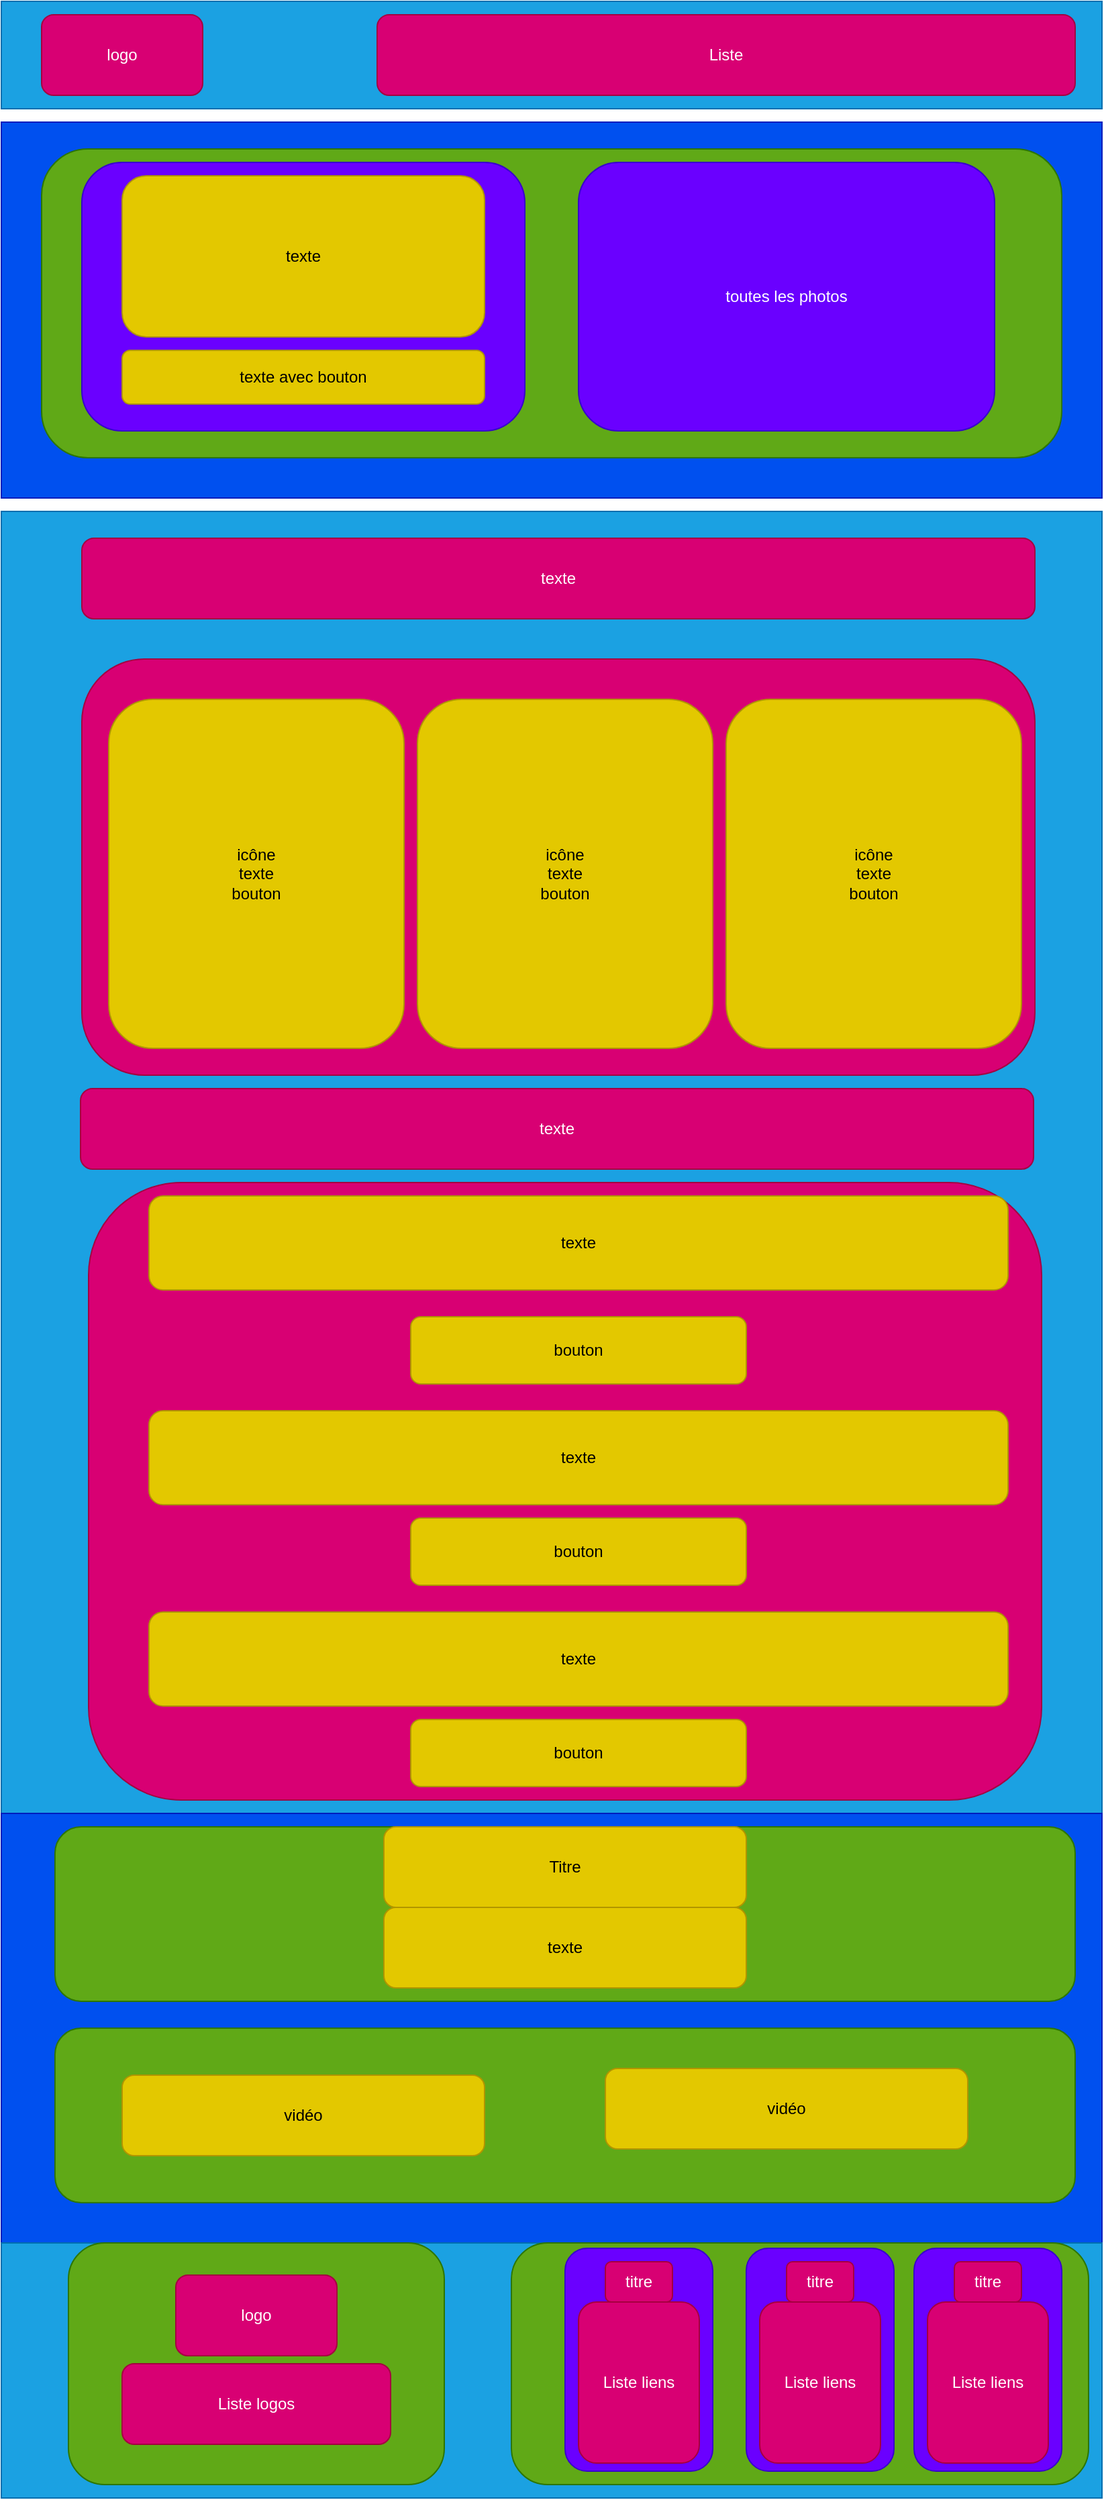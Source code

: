 <mxfile>
    <diagram id="v6DYWJGNMLBrIQO7jtL8" name="Accueil">
        <mxGraphModel dx="1130" dy="771" grid="1" gridSize="10" guides="1" tooltips="1" connect="1" arrows="1" fold="1" page="1" pageScale="1" pageWidth="827" pageHeight="1169" math="0" shadow="0">
            <root>
                <mxCell id="0"/>
                <mxCell id="1" parent="0"/>
                <mxCell id="2" value="" style="rounded=0;whiteSpace=wrap;html=1;fillColor=#1ba1e2;fontColor=#ffffff;strokeColor=#006EAF;" parent="1" vertex="1">
                    <mxGeometry width="820" height="80" as="geometry"/>
                </mxCell>
                <mxCell id="3" value="logo" style="rounded=1;whiteSpace=wrap;html=1;fillColor=#d80073;fontColor=#ffffff;strokeColor=#A50040;" parent="1" vertex="1">
                    <mxGeometry x="30" y="10" width="120" height="60" as="geometry"/>
                </mxCell>
                <mxCell id="4" value="Liste" style="rounded=1;whiteSpace=wrap;html=1;fillColor=#d80073;fontColor=#ffffff;strokeColor=#A50040;" parent="1" vertex="1">
                    <mxGeometry x="280" y="10" width="520" height="60" as="geometry"/>
                </mxCell>
                <mxCell id="5" value="" style="rounded=0;whiteSpace=wrap;html=1;fillColor=#0050ef;fontColor=#ffffff;strokeColor=#001DBC;" parent="1" vertex="1">
                    <mxGeometry y="90" width="820" height="280" as="geometry"/>
                </mxCell>
                <mxCell id="6" value="" style="rounded=1;whiteSpace=wrap;html=1;fillColor=#60a917;fontColor=#ffffff;strokeColor=#2D7600;" parent="1" vertex="1">
                    <mxGeometry x="30" y="110" width="760" height="230" as="geometry"/>
                </mxCell>
                <mxCell id="7" value="" style="rounded=1;whiteSpace=wrap;html=1;fillColor=#6a00ff;fontColor=#ffffff;strokeColor=#3700CC;" parent="1" vertex="1">
                    <mxGeometry x="60" y="120" width="330" height="200" as="geometry"/>
                </mxCell>
                <mxCell id="8" value="toutes les photos" style="rounded=1;whiteSpace=wrap;html=1;fillColor=#6a00ff;fontColor=#ffffff;strokeColor=#3700CC;" parent="1" vertex="1">
                    <mxGeometry x="430" y="120" width="310" height="200" as="geometry"/>
                </mxCell>
                <mxCell id="9" value="texte" style="rounded=1;whiteSpace=wrap;html=1;fillColor=#e3c800;fontColor=#000000;strokeColor=#B09500;" parent="1" vertex="1">
                    <mxGeometry x="90" y="130" width="270" height="120" as="geometry"/>
                </mxCell>
                <mxCell id="10" value="texte avec bouton" style="rounded=1;whiteSpace=wrap;html=1;fillColor=#e3c800;fontColor=#000000;strokeColor=#B09500;" parent="1" vertex="1">
                    <mxGeometry x="90" y="260" width="270" height="40" as="geometry"/>
                </mxCell>
                <mxCell id="11" value="" style="rounded=0;whiteSpace=wrap;html=1;fillColor=#1ba1e2;fontColor=#ffffff;strokeColor=#006EAF;" parent="1" vertex="1">
                    <mxGeometry y="380" width="820" height="970" as="geometry"/>
                </mxCell>
                <mxCell id="12" value="texte" style="rounded=1;whiteSpace=wrap;html=1;fillColor=#d80073;fontColor=#ffffff;strokeColor=#A50040;" parent="1" vertex="1">
                    <mxGeometry x="60" y="400" width="710" height="60" as="geometry"/>
                </mxCell>
                <mxCell id="13" value="" style="rounded=1;whiteSpace=wrap;html=1;fillColor=#d80073;fontColor=#ffffff;strokeColor=#A50040;" parent="1" vertex="1">
                    <mxGeometry x="60" y="490" width="710" height="310" as="geometry"/>
                </mxCell>
                <mxCell id="14" value="icône&lt;br&gt;texte&lt;br&gt;bouton" style="rounded=1;whiteSpace=wrap;html=1;fillColor=#e3c800;fontColor=#000000;strokeColor=#B09500;" parent="1" vertex="1">
                    <mxGeometry x="80" y="520" width="220" height="260" as="geometry"/>
                </mxCell>
                <mxCell id="15" value="icône&lt;br&gt;texte&lt;br&gt;bouton" style="rounded=1;whiteSpace=wrap;html=1;fillColor=#e3c800;fontColor=#000000;strokeColor=#B09500;" parent="1" vertex="1">
                    <mxGeometry x="310" y="520" width="220" height="260" as="geometry"/>
                </mxCell>
                <mxCell id="16" value="icône&lt;br&gt;texte&lt;br&gt;bouton" style="rounded=1;whiteSpace=wrap;html=1;fillColor=#e3c800;fontColor=#000000;strokeColor=#B09500;" parent="1" vertex="1">
                    <mxGeometry x="540" y="520" width="220" height="260" as="geometry"/>
                </mxCell>
                <mxCell id="17" value="texte" style="rounded=1;whiteSpace=wrap;html=1;fillColor=#d80073;fontColor=#ffffff;strokeColor=#A50040;" parent="1" vertex="1">
                    <mxGeometry x="59" y="810" width="710" height="60" as="geometry"/>
                </mxCell>
                <mxCell id="18" value="" style="rounded=1;whiteSpace=wrap;html=1;fillColor=#d80073;fontColor=#ffffff;strokeColor=#A50040;" parent="1" vertex="1">
                    <mxGeometry x="65" y="880" width="710" height="460" as="geometry"/>
                </mxCell>
                <mxCell id="19" value="texte" style="rounded=1;whiteSpace=wrap;html=1;fillColor=#e3c800;fontColor=#000000;strokeColor=#B09500;" parent="1" vertex="1">
                    <mxGeometry x="110" y="890" width="640" height="70" as="geometry"/>
                </mxCell>
                <mxCell id="20" value="texte" style="rounded=1;whiteSpace=wrap;html=1;fillColor=#e3c800;fontColor=#000000;strokeColor=#B09500;" parent="1" vertex="1">
                    <mxGeometry x="110" y="1050" width="640" height="70" as="geometry"/>
                </mxCell>
                <mxCell id="21" value="texte" style="rounded=1;whiteSpace=wrap;html=1;fillColor=#e3c800;fontColor=#000000;strokeColor=#B09500;" parent="1" vertex="1">
                    <mxGeometry x="110" y="1200" width="640" height="70" as="geometry"/>
                </mxCell>
                <mxCell id="22" value="bouton" style="rounded=1;whiteSpace=wrap;html=1;fillColor=#e3c800;fontColor=#000000;strokeColor=#B09500;" parent="1" vertex="1">
                    <mxGeometry x="305" y="980" width="250" height="50" as="geometry"/>
                </mxCell>
                <mxCell id="23" value="bouton" style="rounded=1;whiteSpace=wrap;html=1;fillColor=#e3c800;fontColor=#000000;strokeColor=#B09500;" parent="1" vertex="1">
                    <mxGeometry x="305" y="1130" width="250" height="50" as="geometry"/>
                </mxCell>
                <mxCell id="24" value="bouton" style="rounded=1;whiteSpace=wrap;html=1;fillColor=#e3c800;fontColor=#000000;strokeColor=#B09500;" parent="1" vertex="1">
                    <mxGeometry x="305" y="1280" width="250" height="50" as="geometry"/>
                </mxCell>
                <mxCell id="25" value="" style="rounded=0;whiteSpace=wrap;html=1;fillColor=#0050ef;fontColor=#ffffff;strokeColor=#001DBC;" parent="1" vertex="1">
                    <mxGeometry y="1350" width="820" height="320" as="geometry"/>
                </mxCell>
                <mxCell id="26" value="" style="rounded=1;whiteSpace=wrap;html=1;fillColor=#60a917;fontColor=#ffffff;strokeColor=#2D7600;" parent="1" vertex="1">
                    <mxGeometry x="40" y="1360" width="760" height="130" as="geometry"/>
                </mxCell>
                <mxCell id="27" value="" style="rounded=1;whiteSpace=wrap;html=1;fillColor=#60a917;fontColor=#ffffff;strokeColor=#2D7600;" parent="1" vertex="1">
                    <mxGeometry x="40" y="1510" width="760" height="130" as="geometry"/>
                </mxCell>
                <mxCell id="28" value="Titre" style="rounded=1;whiteSpace=wrap;html=1;fillColor=#e3c800;fontColor=#000000;strokeColor=#B09500;" parent="1" vertex="1">
                    <mxGeometry x="285" y="1360" width="270" height="60" as="geometry"/>
                </mxCell>
                <mxCell id="29" value="texte" style="rounded=1;whiteSpace=wrap;html=1;fillColor=#e3c800;fontColor=#000000;strokeColor=#B09500;" parent="1" vertex="1">
                    <mxGeometry x="285" y="1420" width="270" height="60" as="geometry"/>
                </mxCell>
                <mxCell id="30" value="vidéo" style="rounded=1;whiteSpace=wrap;html=1;fillColor=#e3c800;fontColor=#000000;strokeColor=#B09500;" parent="1" vertex="1">
                    <mxGeometry x="90" y="1545" width="270" height="60" as="geometry"/>
                </mxCell>
                <mxCell id="31" value="vidéo" style="rounded=1;whiteSpace=wrap;html=1;fillColor=#e3c800;fontColor=#000000;strokeColor=#B09500;" parent="1" vertex="1">
                    <mxGeometry x="450" y="1540" width="270" height="60" as="geometry"/>
                </mxCell>
                <mxCell id="32" value="" style="rounded=0;whiteSpace=wrap;html=1;fillColor=#1ba1e2;fontColor=#ffffff;strokeColor=#006EAF;" parent="1" vertex="1">
                    <mxGeometry y="1670" width="820" height="190" as="geometry"/>
                </mxCell>
                <mxCell id="35" value="" style="rounded=1;whiteSpace=wrap;html=1;fillColor=#60a917;fontColor=#ffffff;strokeColor=#2D7600;" parent="1" vertex="1">
                    <mxGeometry x="50" y="1670" width="280" height="180" as="geometry"/>
                </mxCell>
                <mxCell id="33" value="logo" style="rounded=1;whiteSpace=wrap;html=1;fillColor=#d80073;fontColor=#ffffff;strokeColor=#A50040;" parent="1" vertex="1">
                    <mxGeometry x="130" y="1694" width="120" height="60" as="geometry"/>
                </mxCell>
                <mxCell id="34" value="Liste logos" style="rounded=1;whiteSpace=wrap;html=1;fillColor=#d80073;fontColor=#ffffff;strokeColor=#A50040;" parent="1" vertex="1">
                    <mxGeometry x="90" y="1760" width="200" height="60" as="geometry"/>
                </mxCell>
                <mxCell id="36" value="" style="rounded=1;whiteSpace=wrap;html=1;fillColor=#60a917;fontColor=#ffffff;strokeColor=#2D7600;" parent="1" vertex="1">
                    <mxGeometry x="380" y="1670" width="430" height="180" as="geometry"/>
                </mxCell>
                <mxCell id="38" value="" style="rounded=1;whiteSpace=wrap;html=1;fillColor=#6a00ff;fontColor=#ffffff;strokeColor=#3700CC;" parent="1" vertex="1">
                    <mxGeometry x="420" y="1674" width="110" height="166" as="geometry"/>
                </mxCell>
                <mxCell id="39" value="" style="rounded=1;whiteSpace=wrap;html=1;fillColor=#6a00ff;fontColor=#ffffff;strokeColor=#3700CC;" parent="1" vertex="1">
                    <mxGeometry x="555" y="1674" width="110" height="166" as="geometry"/>
                </mxCell>
                <mxCell id="40" value="" style="rounded=1;whiteSpace=wrap;html=1;fillColor=#6a00ff;fontColor=#ffffff;strokeColor=#3700CC;" parent="1" vertex="1">
                    <mxGeometry x="680" y="1674" width="110" height="166" as="geometry"/>
                </mxCell>
                <mxCell id="37" value="Liste liens" style="rounded=1;whiteSpace=wrap;html=1;fillColor=#d80073;fontColor=#ffffff;strokeColor=#A50040;" parent="1" vertex="1">
                    <mxGeometry x="430" y="1714" width="90" height="120" as="geometry"/>
                </mxCell>
                <mxCell id="43" value="Liste liens" style="rounded=1;whiteSpace=wrap;html=1;fillColor=#d80073;fontColor=#ffffff;strokeColor=#A50040;" parent="1" vertex="1">
                    <mxGeometry x="565" y="1714" width="90" height="120" as="geometry"/>
                </mxCell>
                <mxCell id="44" value="Liste liens" style="rounded=1;whiteSpace=wrap;html=1;fillColor=#d80073;fontColor=#ffffff;strokeColor=#A50040;" parent="1" vertex="1">
                    <mxGeometry x="690" y="1714" width="90" height="120" as="geometry"/>
                </mxCell>
                <mxCell id="45" value="titre" style="rounded=1;whiteSpace=wrap;html=1;fillColor=#d80073;fontColor=#ffffff;strokeColor=#A50040;" parent="1" vertex="1">
                    <mxGeometry x="450" y="1684" width="50" height="30" as="geometry"/>
                </mxCell>
                <mxCell id="46" value="titre" style="rounded=1;whiteSpace=wrap;html=1;fillColor=#d80073;fontColor=#ffffff;strokeColor=#A50040;" parent="1" vertex="1">
                    <mxGeometry x="585" y="1684" width="50" height="30" as="geometry"/>
                </mxCell>
                <mxCell id="47" value="titre" style="rounded=1;whiteSpace=wrap;html=1;fillColor=#d80073;fontColor=#ffffff;strokeColor=#A50040;" parent="1" vertex="1">
                    <mxGeometry x="710" y="1684" width="50" height="30" as="geometry"/>
                </mxCell>
            </root>
        </mxGraphModel>
    </diagram>
    <diagram id="JCG9Lbrtd_qeirB5g8xi" name="contact">
        <mxGraphModel dx="1130" dy="771" grid="1" gridSize="10" guides="1" tooltips="1" connect="1" arrows="1" fold="1" page="1" pageScale="1" pageWidth="827" pageHeight="1169" math="0" shadow="0">
            <root>
                <mxCell id="KKmNOp9-TsKgPXmTpshJ-0"/>
                <mxCell id="KKmNOp9-TsKgPXmTpshJ-1" parent="KKmNOp9-TsKgPXmTpshJ-0"/>
                <mxCell id="wReXhWhOVf5C_ezKSa0O-0" value="" style="rounded=0;whiteSpace=wrap;html=1;fillColor=#1ba1e2;fontColor=#ffffff;strokeColor=#006EAF;" parent="KKmNOp9-TsKgPXmTpshJ-1" vertex="1">
                    <mxGeometry width="820" height="80" as="geometry"/>
                </mxCell>
                <mxCell id="wReXhWhOVf5C_ezKSa0O-1" value="logo" style="rounded=1;whiteSpace=wrap;html=1;fillColor=#d80073;fontColor=#ffffff;strokeColor=#A50040;" parent="KKmNOp9-TsKgPXmTpshJ-1" vertex="1">
                    <mxGeometry x="30" y="10" width="120" height="60" as="geometry"/>
                </mxCell>
                <mxCell id="wReXhWhOVf5C_ezKSa0O-2" value="Liste" style="rounded=1;whiteSpace=wrap;html=1;fillColor=#d80073;fontColor=#ffffff;strokeColor=#A50040;" parent="KKmNOp9-TsKgPXmTpshJ-1" vertex="1">
                    <mxGeometry x="280" y="10" width="520" height="60" as="geometry"/>
                </mxCell>
                <mxCell id="3jbmY2QdMBWQqRaBvWJJ-0" value="" style="rounded=0;whiteSpace=wrap;html=1;fillColor=#1ba1e2;fontColor=#ffffff;strokeColor=#006EAF;" parent="KKmNOp9-TsKgPXmTpshJ-1" vertex="1">
                    <mxGeometry y="1340" width="820" height="190" as="geometry"/>
                </mxCell>
                <mxCell id="3jbmY2QdMBWQqRaBvWJJ-1" value="" style="rounded=1;whiteSpace=wrap;html=1;fillColor=#60a917;fontColor=#ffffff;strokeColor=#2D7600;" parent="KKmNOp9-TsKgPXmTpshJ-1" vertex="1">
                    <mxGeometry x="50" y="1345" width="280" height="180" as="geometry"/>
                </mxCell>
                <mxCell id="3jbmY2QdMBWQqRaBvWJJ-2" value="logo" style="rounded=1;whiteSpace=wrap;html=1;fillColor=#d80073;fontColor=#ffffff;strokeColor=#A50040;" parent="KKmNOp9-TsKgPXmTpshJ-1" vertex="1">
                    <mxGeometry x="130" y="1369" width="120" height="60" as="geometry"/>
                </mxCell>
                <mxCell id="3jbmY2QdMBWQqRaBvWJJ-3" value="Liste logos" style="rounded=1;whiteSpace=wrap;html=1;fillColor=#d80073;fontColor=#ffffff;strokeColor=#A50040;" parent="KKmNOp9-TsKgPXmTpshJ-1" vertex="1">
                    <mxGeometry x="90" y="1435" width="200" height="60" as="geometry"/>
                </mxCell>
                <mxCell id="3jbmY2QdMBWQqRaBvWJJ-4" value="" style="rounded=1;whiteSpace=wrap;html=1;fillColor=#60a917;fontColor=#ffffff;strokeColor=#2D7600;" parent="KKmNOp9-TsKgPXmTpshJ-1" vertex="1">
                    <mxGeometry x="380" y="1345" width="430" height="180" as="geometry"/>
                </mxCell>
                <mxCell id="3jbmY2QdMBWQqRaBvWJJ-5" value="" style="rounded=1;whiteSpace=wrap;html=1;fillColor=#6a00ff;fontColor=#ffffff;strokeColor=#3700CC;" parent="KKmNOp9-TsKgPXmTpshJ-1" vertex="1">
                    <mxGeometry x="420" y="1349" width="110" height="166" as="geometry"/>
                </mxCell>
                <mxCell id="3jbmY2QdMBWQqRaBvWJJ-6" value="" style="rounded=1;whiteSpace=wrap;html=1;fillColor=#6a00ff;fontColor=#ffffff;strokeColor=#3700CC;" parent="KKmNOp9-TsKgPXmTpshJ-1" vertex="1">
                    <mxGeometry x="555" y="1349" width="110" height="166" as="geometry"/>
                </mxCell>
                <mxCell id="3jbmY2QdMBWQqRaBvWJJ-7" value="" style="rounded=1;whiteSpace=wrap;html=1;fillColor=#6a00ff;fontColor=#ffffff;strokeColor=#3700CC;" parent="KKmNOp9-TsKgPXmTpshJ-1" vertex="1">
                    <mxGeometry x="680" y="1349" width="110" height="166" as="geometry"/>
                </mxCell>
                <mxCell id="3jbmY2QdMBWQqRaBvWJJ-8" value="Liste liens" style="rounded=1;whiteSpace=wrap;html=1;fillColor=#d80073;fontColor=#ffffff;strokeColor=#A50040;" parent="KKmNOp9-TsKgPXmTpshJ-1" vertex="1">
                    <mxGeometry x="430" y="1389" width="90" height="120" as="geometry"/>
                </mxCell>
                <mxCell id="3jbmY2QdMBWQqRaBvWJJ-9" value="Liste liens" style="rounded=1;whiteSpace=wrap;html=1;fillColor=#d80073;fontColor=#ffffff;strokeColor=#A50040;" parent="KKmNOp9-TsKgPXmTpshJ-1" vertex="1">
                    <mxGeometry x="565" y="1389" width="90" height="120" as="geometry"/>
                </mxCell>
                <mxCell id="3jbmY2QdMBWQqRaBvWJJ-10" value="Liste liens" style="rounded=1;whiteSpace=wrap;html=1;fillColor=#d80073;fontColor=#ffffff;strokeColor=#A50040;" parent="KKmNOp9-TsKgPXmTpshJ-1" vertex="1">
                    <mxGeometry x="690" y="1389" width="90" height="120" as="geometry"/>
                </mxCell>
                <mxCell id="3jbmY2QdMBWQqRaBvWJJ-11" value="titre" style="rounded=1;whiteSpace=wrap;html=1;fillColor=#d80073;fontColor=#ffffff;strokeColor=#A50040;" parent="KKmNOp9-TsKgPXmTpshJ-1" vertex="1">
                    <mxGeometry x="450" y="1359" width="50" height="30" as="geometry"/>
                </mxCell>
                <mxCell id="3jbmY2QdMBWQqRaBvWJJ-12" value="titre" style="rounded=1;whiteSpace=wrap;html=1;fillColor=#d80073;fontColor=#ffffff;strokeColor=#A50040;" parent="KKmNOp9-TsKgPXmTpshJ-1" vertex="1">
                    <mxGeometry x="585" y="1359" width="50" height="30" as="geometry"/>
                </mxCell>
                <mxCell id="3jbmY2QdMBWQqRaBvWJJ-13" value="titre" style="rounded=1;whiteSpace=wrap;html=1;fillColor=#d80073;fontColor=#ffffff;strokeColor=#A50040;" parent="KKmNOp9-TsKgPXmTpshJ-1" vertex="1">
                    <mxGeometry x="710" y="1359" width="50" height="30" as="geometry"/>
                </mxCell>
                <mxCell id="3jbmY2QdMBWQqRaBvWJJ-14" value="" style="rounded=0;whiteSpace=wrap;html=1;fillColor=#60a917;fontColor=#ffffff;strokeColor=#2D7600;" parent="KKmNOp9-TsKgPXmTpshJ-1" vertex="1">
                    <mxGeometry y="90" width="820" height="450" as="geometry"/>
                </mxCell>
                <mxCell id="8kgk6oHdwuw-WxOTL5wi-0" value="" style="rounded=0;whiteSpace=wrap;html=1;fillColor=#0050ef;fontColor=#ffffff;strokeColor=#001DBC;" vertex="1" parent="KKmNOp9-TsKgPXmTpshJ-1">
                    <mxGeometry y="540" width="820" height="800" as="geometry"/>
                </mxCell>
                <mxCell id="8kgk6oHdwuw-WxOTL5wi-1" value="titre" style="rounded=1;whiteSpace=wrap;html=1;fillColor=#d80073;fontColor=#ffffff;strokeColor=#A50040;" vertex="1" parent="KKmNOp9-TsKgPXmTpshJ-1">
                    <mxGeometry x="160" y="130" width="480" height="60" as="geometry"/>
                </mxCell>
                <mxCell id="8kgk6oHdwuw-WxOTL5wi-2" value="" style="rounded=1;whiteSpace=wrap;html=1;fillColor=#d80073;fontColor=#ffffff;strokeColor=#A50040;" vertex="1" parent="KKmNOp9-TsKgPXmTpshJ-1">
                    <mxGeometry x="140" y="740" width="450" height="270" as="geometry"/>
                </mxCell>
                <mxCell id="8kgk6oHdwuw-WxOTL5wi-3" value="titre" style="rounded=1;whiteSpace=wrap;html=1;fillColor=#e3c800;fontColor=#000000;strokeColor=#B09500;" vertex="1" parent="KKmNOp9-TsKgPXmTpshJ-1">
                    <mxGeometry x="170" y="760" width="270" height="30" as="geometry"/>
                </mxCell>
                <mxCell id="8kgk6oHdwuw-WxOTL5wi-4" value="liste" style="rounded=1;whiteSpace=wrap;html=1;fillColor=#e3c800;fontColor=#000000;strokeColor=#B09500;" vertex="1" parent="KKmNOp9-TsKgPXmTpshJ-1">
                    <mxGeometry x="170" y="850" width="270" height="70" as="geometry"/>
                </mxCell>
                <mxCell id="8kgk6oHdwuw-WxOTL5wi-6" value="titre" style="rounded=1;whiteSpace=wrap;html=1;fillColor=#e3c800;fontColor=#000000;strokeColor=#B09500;" vertex="1" parent="KKmNOp9-TsKgPXmTpshJ-1">
                    <mxGeometry x="170" y="950" width="270" height="30" as="geometry"/>
                </mxCell>
                <mxCell id="8kgk6oHdwuw-WxOTL5wi-7" value="phrase" style="rounded=1;whiteSpace=wrap;html=1;fillColor=#f0a30a;fontColor=#000000;strokeColor=#BD7000;" vertex="1" parent="KKmNOp9-TsKgPXmTpshJ-1">
                    <mxGeometry x="170" y="810" width="270" height="30" as="geometry"/>
                </mxCell>
                <mxCell id="8kgk6oHdwuw-WxOTL5wi-8" value="Carte" style="rounded=1;whiteSpace=wrap;html=1;fillColor=#e51400;fontColor=#ffffff;strokeColor=#B20000;" vertex="1" parent="KKmNOp9-TsKgPXmTpshJ-1">
                    <mxGeometry x="160" y="1020" width="460" height="310" as="geometry"/>
                </mxCell>
                <mxCell id="8kgk6oHdwuw-WxOTL5wi-9" value="&lt;font color=&quot;#121212&quot;&gt;Formulaire&lt;/font&gt;" style="whiteSpace=wrap;html=1;aspect=fixed;fillColor=#cdeb8b;strokeColor=#36393d;" vertex="1" parent="KKmNOp9-TsKgPXmTpshJ-1">
                    <mxGeometry x="155" y="230" width="480" height="480" as="geometry"/>
                </mxCell>
            </root>
        </mxGraphModel>
    </diagram>
    <diagram id="EROqqnsEDWMDiSfYVxUn" name="qui_sommes_nous">
        <mxGraphModel dx="1130" dy="771" grid="1" gridSize="10" guides="1" tooltips="1" connect="1" arrows="1" fold="1" page="1" pageScale="1" pageWidth="827" pageHeight="1169" math="0" shadow="0">
            <root>
                <mxCell id="vj7-S1kXAa184wCAU2lh-0"/>
                <mxCell id="vj7-S1kXAa184wCAU2lh-1" parent="vj7-S1kXAa184wCAU2lh-0"/>
            </root>
        </mxGraphModel>
    </diagram>
    <diagram id="Y4nDvMYTs9nacn0FIL_p" name="aws_Restart">
        <mxGraphModel dx="1130" dy="771" grid="1" gridSize="10" guides="1" tooltips="1" connect="1" arrows="1" fold="1" page="1" pageScale="1" pageWidth="827" pageHeight="1169" math="0" shadow="0">
            <root>
                <mxCell id="344Yv7uHvBcwVShL-QLG-0"/>
                <mxCell id="344Yv7uHvBcwVShL-QLG-1" parent="344Yv7uHvBcwVShL-QLG-0"/>
            </root>
        </mxGraphModel>
    </diagram>
    <diagram id="NBSADgEuMnhqFK4kpZsg" name="news">
        <mxGraphModel dx="1130" dy="771" grid="1" gridSize="10" guides="1" tooltips="1" connect="1" arrows="1" fold="1" page="1" pageScale="1" pageWidth="827" pageHeight="1169" math="0" shadow="0">
            <root>
                <mxCell id="7q2JKpmfQXhAPerKw2-8-0"/>
                <mxCell id="7q2JKpmfQXhAPerKw2-8-1" parent="7q2JKpmfQXhAPerKw2-8-0"/>
            </root>
        </mxGraphModel>
    </diagram>
    <diagram id="_hsn2c9qJImY2ekWlMPV" name="La_plateforme_start">
        <mxGraphModel dx="1130" dy="771" grid="1" gridSize="10" guides="1" tooltips="1" connect="1" arrows="1" fold="1" page="1" pageScale="1" pageWidth="827" pageHeight="1169" math="0" shadow="0">
            <root>
                <mxCell id="GfVyXO3SggJ0a0cieHeN-0"/>
                <mxCell id="GfVyXO3SggJ0a0cieHeN-1" parent="GfVyXO3SggJ0a0cieHeN-0"/>
            </root>
        </mxGraphModel>
    </diagram>
</mxfile>